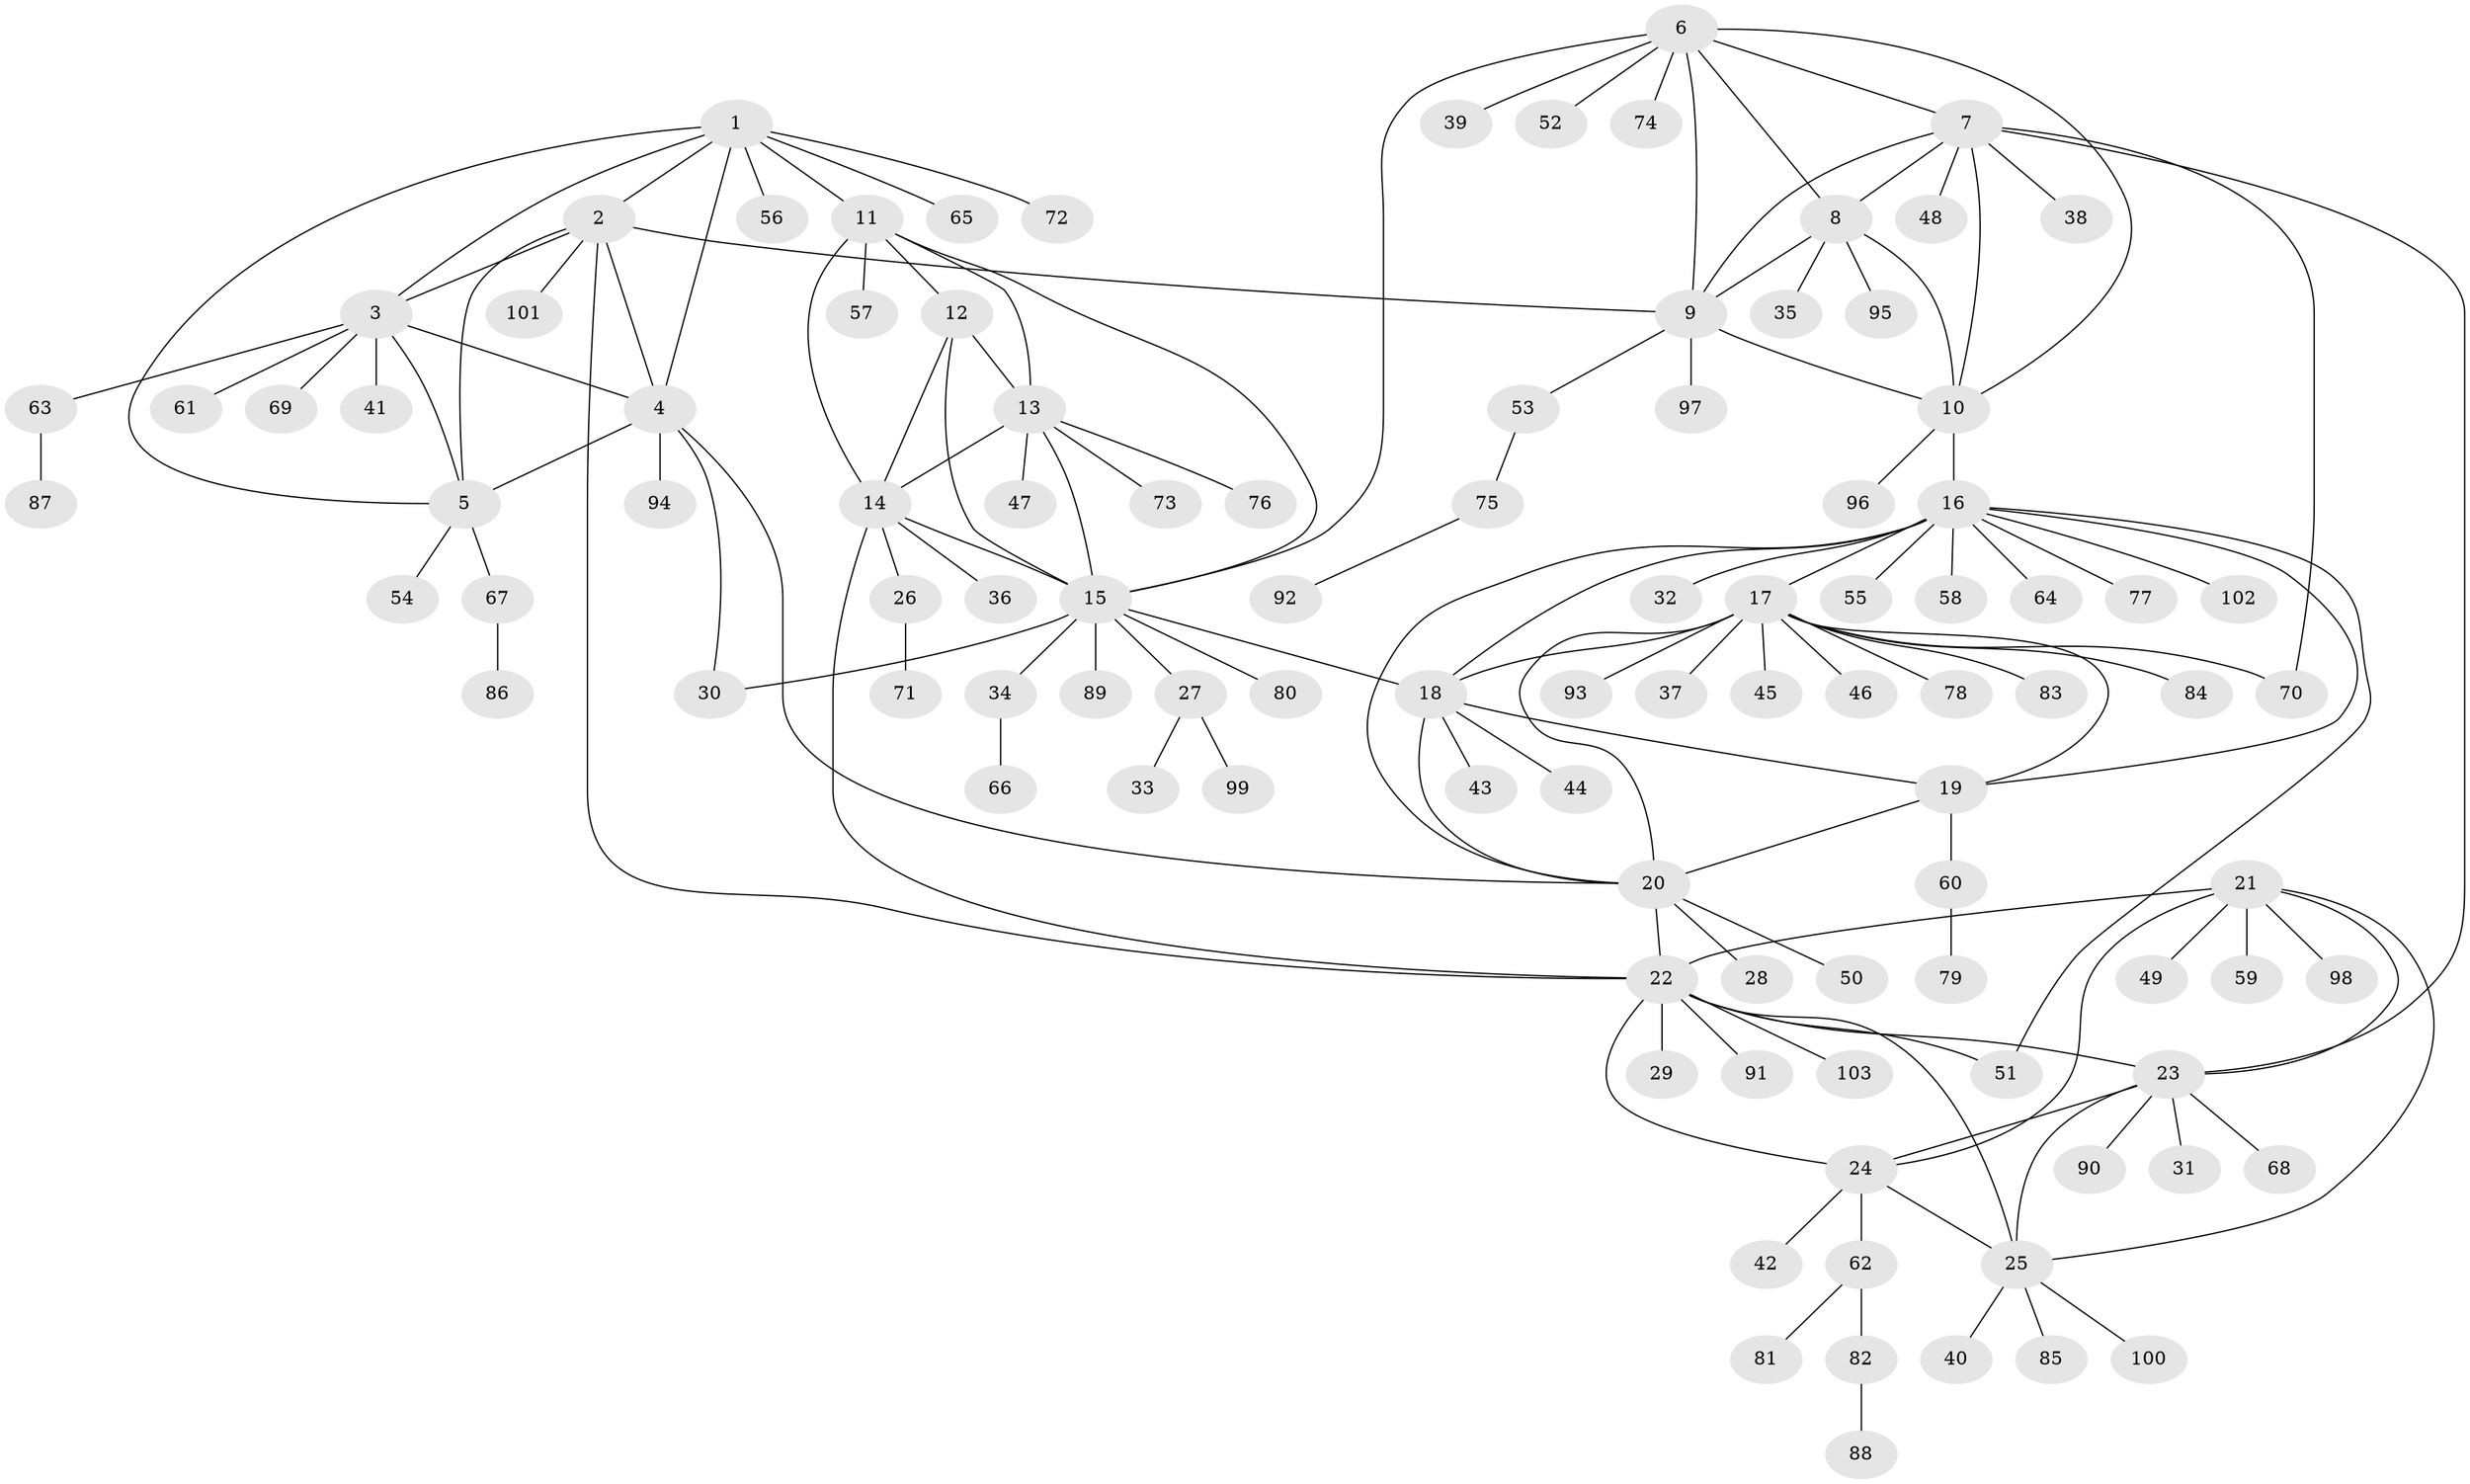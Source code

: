 // Generated by graph-tools (version 1.1) at 2025/02/03/09/25 03:02:45]
// undirected, 103 vertices, 141 edges
graph export_dot {
graph [start="1"]
  node [color=gray90,style=filled];
  1;
  2;
  3;
  4;
  5;
  6;
  7;
  8;
  9;
  10;
  11;
  12;
  13;
  14;
  15;
  16;
  17;
  18;
  19;
  20;
  21;
  22;
  23;
  24;
  25;
  26;
  27;
  28;
  29;
  30;
  31;
  32;
  33;
  34;
  35;
  36;
  37;
  38;
  39;
  40;
  41;
  42;
  43;
  44;
  45;
  46;
  47;
  48;
  49;
  50;
  51;
  52;
  53;
  54;
  55;
  56;
  57;
  58;
  59;
  60;
  61;
  62;
  63;
  64;
  65;
  66;
  67;
  68;
  69;
  70;
  71;
  72;
  73;
  74;
  75;
  76;
  77;
  78;
  79;
  80;
  81;
  82;
  83;
  84;
  85;
  86;
  87;
  88;
  89;
  90;
  91;
  92;
  93;
  94;
  95;
  96;
  97;
  98;
  99;
  100;
  101;
  102;
  103;
  1 -- 2;
  1 -- 3;
  1 -- 4;
  1 -- 5;
  1 -- 11;
  1 -- 56;
  1 -- 65;
  1 -- 72;
  2 -- 3;
  2 -- 4;
  2 -- 5;
  2 -- 9;
  2 -- 22;
  2 -- 101;
  3 -- 4;
  3 -- 5;
  3 -- 41;
  3 -- 61;
  3 -- 63;
  3 -- 69;
  4 -- 5;
  4 -- 20;
  4 -- 30;
  4 -- 94;
  5 -- 54;
  5 -- 67;
  6 -- 7;
  6 -- 8;
  6 -- 9;
  6 -- 10;
  6 -- 15;
  6 -- 39;
  6 -- 52;
  6 -- 74;
  7 -- 8;
  7 -- 9;
  7 -- 10;
  7 -- 23;
  7 -- 38;
  7 -- 48;
  7 -- 70;
  8 -- 9;
  8 -- 10;
  8 -- 35;
  8 -- 95;
  9 -- 10;
  9 -- 53;
  9 -- 97;
  10 -- 16;
  10 -- 96;
  11 -- 12;
  11 -- 13;
  11 -- 14;
  11 -- 15;
  11 -- 57;
  12 -- 13;
  12 -- 14;
  12 -- 15;
  13 -- 14;
  13 -- 15;
  13 -- 47;
  13 -- 73;
  13 -- 76;
  14 -- 15;
  14 -- 22;
  14 -- 26;
  14 -- 36;
  15 -- 18;
  15 -- 27;
  15 -- 30;
  15 -- 34;
  15 -- 80;
  15 -- 89;
  16 -- 17;
  16 -- 18;
  16 -- 19;
  16 -- 20;
  16 -- 32;
  16 -- 51;
  16 -- 55;
  16 -- 58;
  16 -- 64;
  16 -- 77;
  16 -- 102;
  17 -- 18;
  17 -- 19;
  17 -- 20;
  17 -- 37;
  17 -- 45;
  17 -- 46;
  17 -- 70;
  17 -- 78;
  17 -- 83;
  17 -- 84;
  17 -- 93;
  18 -- 19;
  18 -- 20;
  18 -- 43;
  18 -- 44;
  19 -- 20;
  19 -- 60;
  20 -- 22;
  20 -- 28;
  20 -- 50;
  21 -- 22;
  21 -- 23;
  21 -- 24;
  21 -- 25;
  21 -- 49;
  21 -- 59;
  21 -- 98;
  22 -- 23;
  22 -- 24;
  22 -- 25;
  22 -- 29;
  22 -- 51;
  22 -- 91;
  22 -- 103;
  23 -- 24;
  23 -- 25;
  23 -- 31;
  23 -- 68;
  23 -- 90;
  24 -- 25;
  24 -- 42;
  24 -- 62;
  25 -- 40;
  25 -- 85;
  25 -- 100;
  26 -- 71;
  27 -- 33;
  27 -- 99;
  34 -- 66;
  53 -- 75;
  60 -- 79;
  62 -- 81;
  62 -- 82;
  63 -- 87;
  67 -- 86;
  75 -- 92;
  82 -- 88;
}

